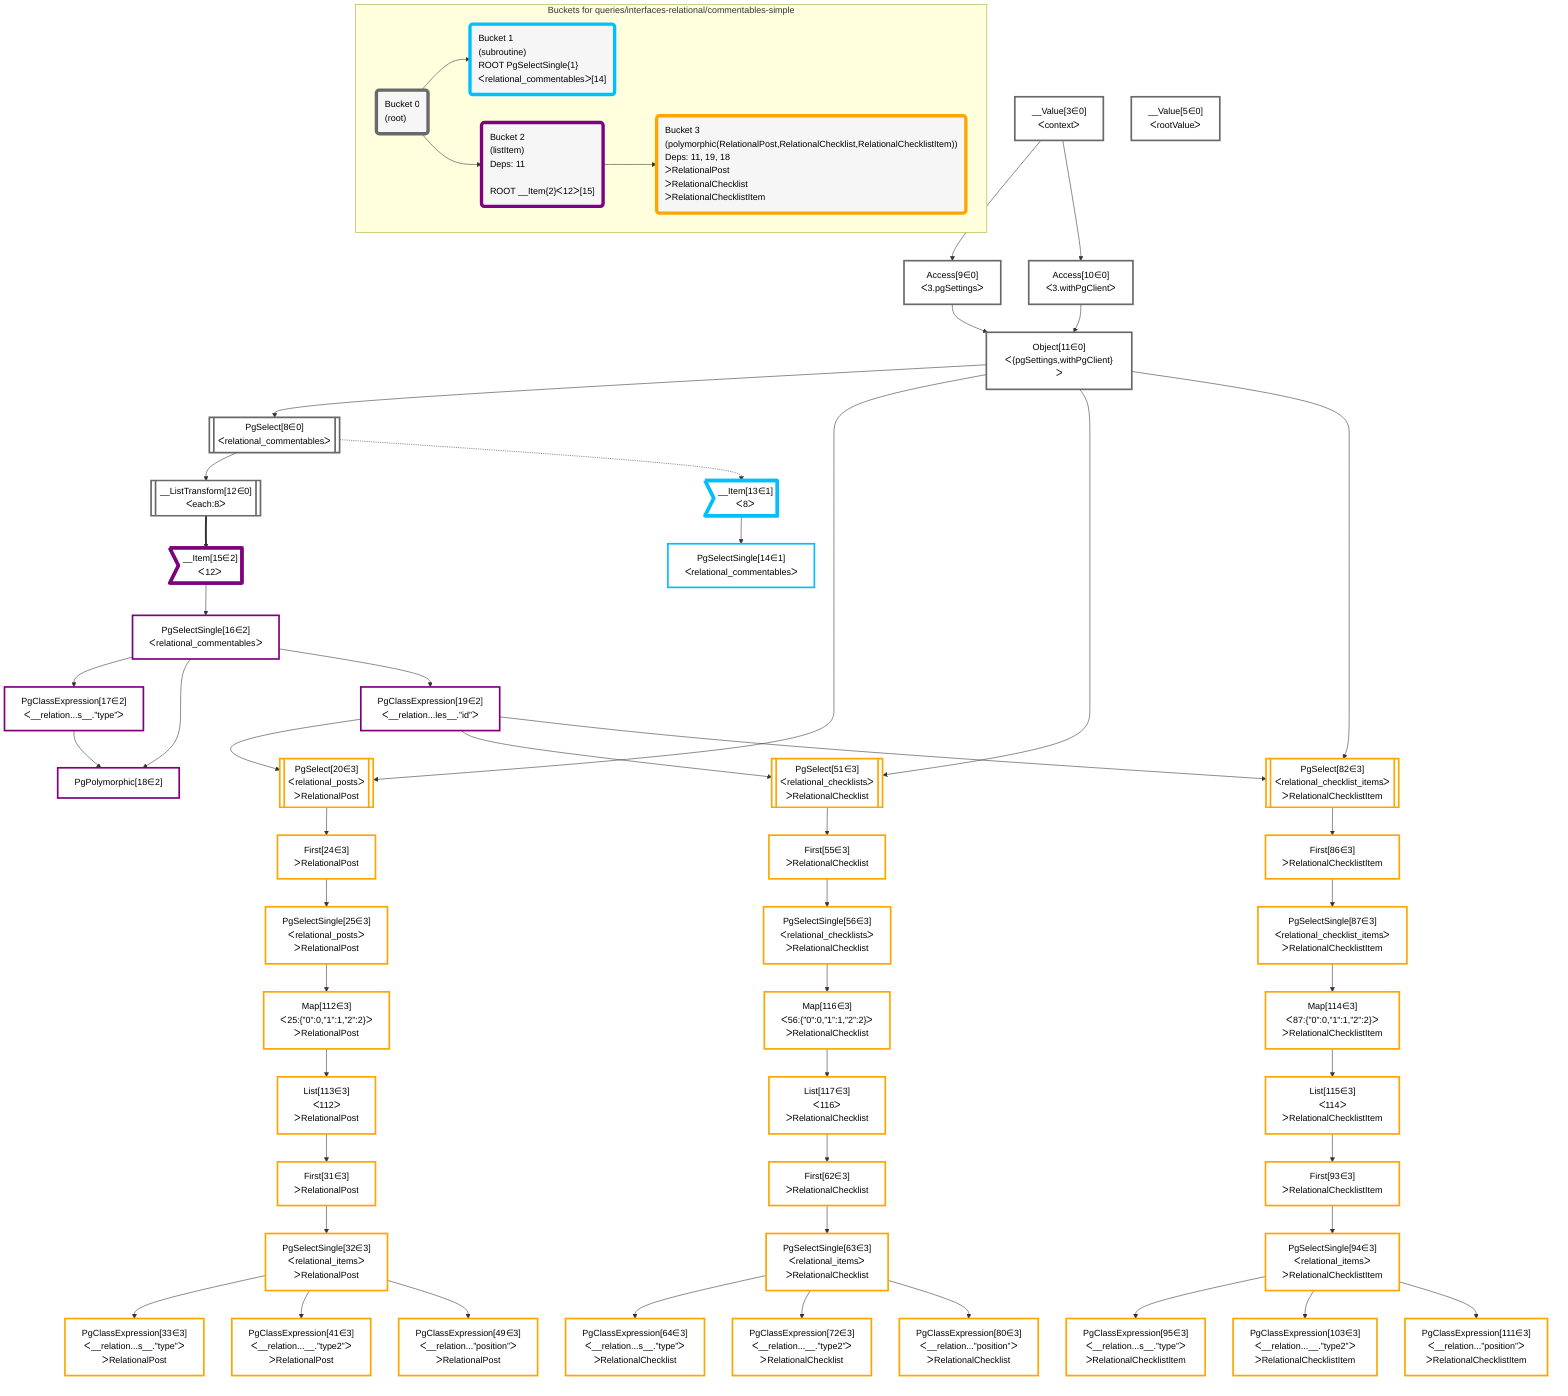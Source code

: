 graph TD
    classDef path fill:#eee,stroke:#000,color:#000
    classDef plan fill:#fff,stroke-width:3px,color:#000
    classDef itemplan fill:#fff,stroke-width:6px,color:#000
    classDef sideeffectplan fill:#f00,stroke-width:6px,color:#000
    classDef bucket fill:#f6f6f6,color:#000,stroke-width:6px,text-align:left


    %% define steps
    __Value3["__Value[3∈0]<br />ᐸcontextᐳ"]:::plan
    __Value5["__Value[5∈0]<br />ᐸrootValueᐳ"]:::plan
    Access9["Access[9∈0]<br />ᐸ3.pgSettingsᐳ"]:::plan
    Access10["Access[10∈0]<br />ᐸ3.withPgClientᐳ"]:::plan
    Object11["Object[11∈0]<br />ᐸ{pgSettings,withPgClient}ᐳ"]:::plan
    PgSelect8[["PgSelect[8∈0]<br />ᐸrelational_commentablesᐳ"]]:::plan
    __ListTransform12[["__ListTransform[12∈0]<br />ᐸeach:8ᐳ"]]:::plan
    __Item13>"__Item[13∈1]<br />ᐸ8ᐳ"]:::itemplan
    PgSelectSingle14["PgSelectSingle[14∈1]<br />ᐸrelational_commentablesᐳ"]:::plan
    __Item15>"__Item[15∈2]<br />ᐸ12ᐳ"]:::itemplan
    PgSelectSingle16["PgSelectSingle[16∈2]<br />ᐸrelational_commentablesᐳ"]:::plan
    PgClassExpression17["PgClassExpression[17∈2]<br />ᐸ__relation...s__.”type”ᐳ"]:::plan
    PgPolymorphic18["PgPolymorphic[18∈2]"]:::plan
    PgClassExpression19["PgClassExpression[19∈2]<br />ᐸ__relation...les__.”id”ᐳ"]:::plan
    PgSelect20[["PgSelect[20∈3]<br />ᐸrelational_postsᐳ<br />ᐳRelationalPost"]]:::plan
    First24["First[24∈3]<br />ᐳRelationalPost"]:::plan
    PgSelectSingle25["PgSelectSingle[25∈3]<br />ᐸrelational_postsᐳ<br />ᐳRelationalPost"]:::plan
    Map112["Map[112∈3]<br />ᐸ25:{”0”:0,”1”:1,”2”:2}ᐳ<br />ᐳRelationalPost"]:::plan
    List113["List[113∈3]<br />ᐸ112ᐳ<br />ᐳRelationalPost"]:::plan
    First31["First[31∈3]<br />ᐳRelationalPost"]:::plan
    PgSelectSingle32["PgSelectSingle[32∈3]<br />ᐸrelational_itemsᐳ<br />ᐳRelationalPost"]:::plan
    PgClassExpression33["PgClassExpression[33∈3]<br />ᐸ__relation...s__.”type”ᐳ<br />ᐳRelationalPost"]:::plan
    PgClassExpression41["PgClassExpression[41∈3]<br />ᐸ__relation...__.”type2”ᐳ<br />ᐳRelationalPost"]:::plan
    PgClassExpression49["PgClassExpression[49∈3]<br />ᐸ__relation...”position”ᐳ<br />ᐳRelationalPost"]:::plan
    PgSelect51[["PgSelect[51∈3]<br />ᐸrelational_checklistsᐳ<br />ᐳRelationalChecklist"]]:::plan
    First55["First[55∈3]<br />ᐳRelationalChecklist"]:::plan
    PgSelectSingle56["PgSelectSingle[56∈3]<br />ᐸrelational_checklistsᐳ<br />ᐳRelationalChecklist"]:::plan
    Map116["Map[116∈3]<br />ᐸ56:{”0”:0,”1”:1,”2”:2}ᐳ<br />ᐳRelationalChecklist"]:::plan
    List117["List[117∈3]<br />ᐸ116ᐳ<br />ᐳRelationalChecklist"]:::plan
    First62["First[62∈3]<br />ᐳRelationalChecklist"]:::plan
    PgSelectSingle63["PgSelectSingle[63∈3]<br />ᐸrelational_itemsᐳ<br />ᐳRelationalChecklist"]:::plan
    PgClassExpression64["PgClassExpression[64∈3]<br />ᐸ__relation...s__.”type”ᐳ<br />ᐳRelationalChecklist"]:::plan
    PgClassExpression72["PgClassExpression[72∈3]<br />ᐸ__relation...__.”type2”ᐳ<br />ᐳRelationalChecklist"]:::plan
    PgClassExpression80["PgClassExpression[80∈3]<br />ᐸ__relation...”position”ᐳ<br />ᐳRelationalChecklist"]:::plan
    PgSelect82[["PgSelect[82∈3]<br />ᐸrelational_checklist_itemsᐳ<br />ᐳRelationalChecklistItem"]]:::plan
    First86["First[86∈3]<br />ᐳRelationalChecklistItem"]:::plan
    PgSelectSingle87["PgSelectSingle[87∈3]<br />ᐸrelational_checklist_itemsᐳ<br />ᐳRelationalChecklistItem"]:::plan
    Map114["Map[114∈3]<br />ᐸ87:{”0”:0,”1”:1,”2”:2}ᐳ<br />ᐳRelationalChecklistItem"]:::plan
    List115["List[115∈3]<br />ᐸ114ᐳ<br />ᐳRelationalChecklistItem"]:::plan
    First93["First[93∈3]<br />ᐳRelationalChecklistItem"]:::plan
    PgSelectSingle94["PgSelectSingle[94∈3]<br />ᐸrelational_itemsᐳ<br />ᐳRelationalChecklistItem"]:::plan
    PgClassExpression95["PgClassExpression[95∈3]<br />ᐸ__relation...s__.”type”ᐳ<br />ᐳRelationalChecklistItem"]:::plan
    PgClassExpression103["PgClassExpression[103∈3]<br />ᐸ__relation...__.”type2”ᐳ<br />ᐳRelationalChecklistItem"]:::plan
    PgClassExpression111["PgClassExpression[111∈3]<br />ᐸ__relation...”position”ᐳ<br />ᐳRelationalChecklistItem"]:::plan

    %% plan dependencies
    __Value3 --> Access9
    __Value3 --> Access10
    Access9 & Access10 --> Object11
    Object11 --> PgSelect8
    PgSelect8 --> __ListTransform12
    PgSelect8 -.-> __Item13
    __Item13 --> PgSelectSingle14
    __ListTransform12 ==> __Item15
    __Item15 --> PgSelectSingle16
    PgSelectSingle16 --> PgClassExpression17
    PgSelectSingle16 & PgClassExpression17 --> PgPolymorphic18
    PgSelectSingle16 --> PgClassExpression19
    Object11 & PgClassExpression19 --> PgSelect20
    PgSelect20 --> First24
    First24 --> PgSelectSingle25
    PgSelectSingle25 --> Map112
    Map112 --> List113
    List113 --> First31
    First31 --> PgSelectSingle32
    PgSelectSingle32 --> PgClassExpression33
    PgSelectSingle32 --> PgClassExpression41
    PgSelectSingle32 --> PgClassExpression49
    Object11 & PgClassExpression19 --> PgSelect51
    PgSelect51 --> First55
    First55 --> PgSelectSingle56
    PgSelectSingle56 --> Map116
    Map116 --> List117
    List117 --> First62
    First62 --> PgSelectSingle63
    PgSelectSingle63 --> PgClassExpression64
    PgSelectSingle63 --> PgClassExpression72
    PgSelectSingle63 --> PgClassExpression80
    Object11 & PgClassExpression19 --> PgSelect82
    PgSelect82 --> First86
    First86 --> PgSelectSingle87
    PgSelectSingle87 --> Map114
    Map114 --> List115
    List115 --> First93
    First93 --> PgSelectSingle94
    PgSelectSingle94 --> PgClassExpression95
    PgSelectSingle94 --> PgClassExpression103
    PgSelectSingle94 --> PgClassExpression111

    subgraph "Buckets for queries/interfaces-relational/commentables-simple"
    Bucket0("Bucket 0<br />(root)"):::bucket
    classDef bucket0 stroke:#696969
    class Bucket0,__Value3,__Value5,PgSelect8,Access9,Access10,Object11,__ListTransform12 bucket0
    Bucket1("Bucket 1<br />(subroutine)<br />ROOT PgSelectSingle{1}ᐸrelational_commentablesᐳ[14]"):::bucket
    classDef bucket1 stroke:#00bfff
    class Bucket1,__Item13,PgSelectSingle14 bucket1
    Bucket2("Bucket 2<br />(listItem)<br />Deps: 11<br /><br />ROOT __Item{2}ᐸ12ᐳ[15]"):::bucket
    classDef bucket2 stroke:#7f007f
    class Bucket2,__Item15,PgSelectSingle16,PgClassExpression17,PgPolymorphic18,PgClassExpression19 bucket2
    Bucket3("Bucket 3<br />(polymorphic(RelationalPost,RelationalChecklist,RelationalChecklistItem))<br />Deps: 11, 19, 18<br />ᐳRelationalPost<br />ᐳRelationalChecklist<br />ᐳRelationalChecklistItem"):::bucket
    classDef bucket3 stroke:#ffa500
    class Bucket3,PgSelect20,First24,PgSelectSingle25,First31,PgSelectSingle32,PgClassExpression33,PgClassExpression41,PgClassExpression49,PgSelect51,First55,PgSelectSingle56,First62,PgSelectSingle63,PgClassExpression64,PgClassExpression72,PgClassExpression80,PgSelect82,First86,PgSelectSingle87,First93,PgSelectSingle94,PgClassExpression95,PgClassExpression103,PgClassExpression111,Map112,List113,Map114,List115,Map116,List117 bucket3
    Bucket0 --> Bucket1 & Bucket2
    Bucket2 --> Bucket3
    end